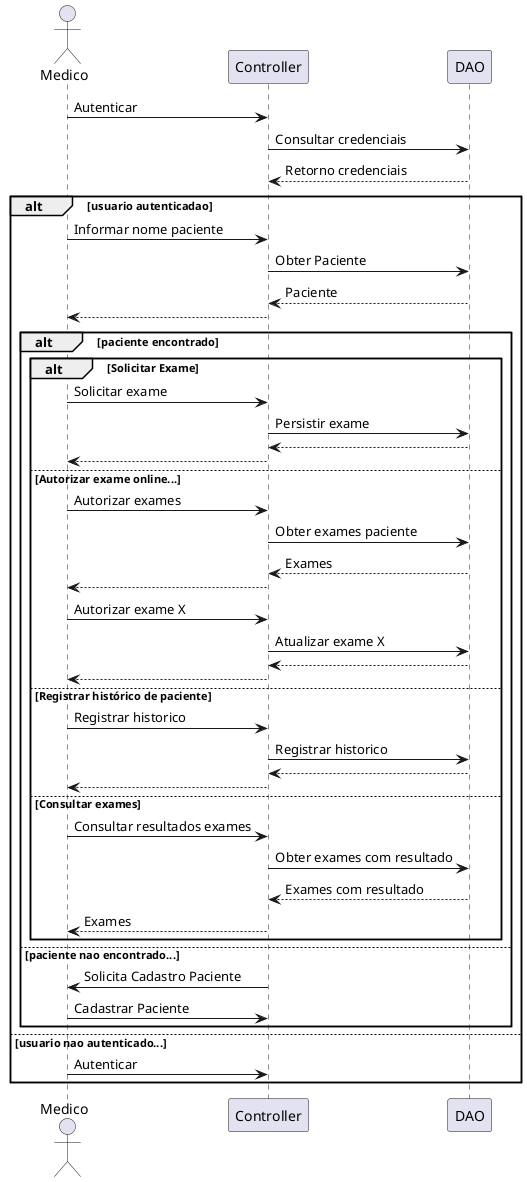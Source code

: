 @startuml

actor "Medico"

"Medico"-> Controller: Autenticar
Controller -> DAO: Consultar credenciais
Controller <-- DAO: Retorno credenciais
alt usuario autenticadao
    "Medico" ->  Controller: Informar nome paciente
    Controller -> DAO: Obter Paciente
    Controller <-- DAO: Paciente
    "Medico" <-- Controller
    alt paciente encontrado
        alt Solicitar Exame
            "Medico" -> Controller : Solicitar exame
            Controller -> DAO : Persistir exame
            Controller <-- DAO
            "Medico" <-- Controller
        else Autorizar exame online...
            "Medico" -> Controller : Autorizar exames
            Controller -> DAO : Obter exames paciente
            Controller <-- DAO : Exames
            "Medico" <-- Controller
            "Medico" -> Controller : Autorizar exame X
            Controller -> DAO: Atualizar exame X
            Controller <-- DAO
            "Medico" <-- Controller
        else Registrar histórico de paciente
            "Medico" -> Controller : Registrar historico
            Controller -> DAO : Registrar historico
            Controller <-- DAO
            "Medico" <-- Controller
        else Consultar exames
            "Medico" -> Controller : Consultar resultados exames
            Controller -> DAO : Obter exames com resultado
            Controller <-- DAO : Exames com resultado
            "Medico" <-- Controller : Exames 
        end
    else paciente nao encontrado...
        Controller -> Medico: Solicita Cadastro Paciente
        "Medico" ->  Controller: Cadastrar Paciente   
    end
else usuario nao autenticado...
    "Medico"-> Controller: Autenticar
end
@enduml
